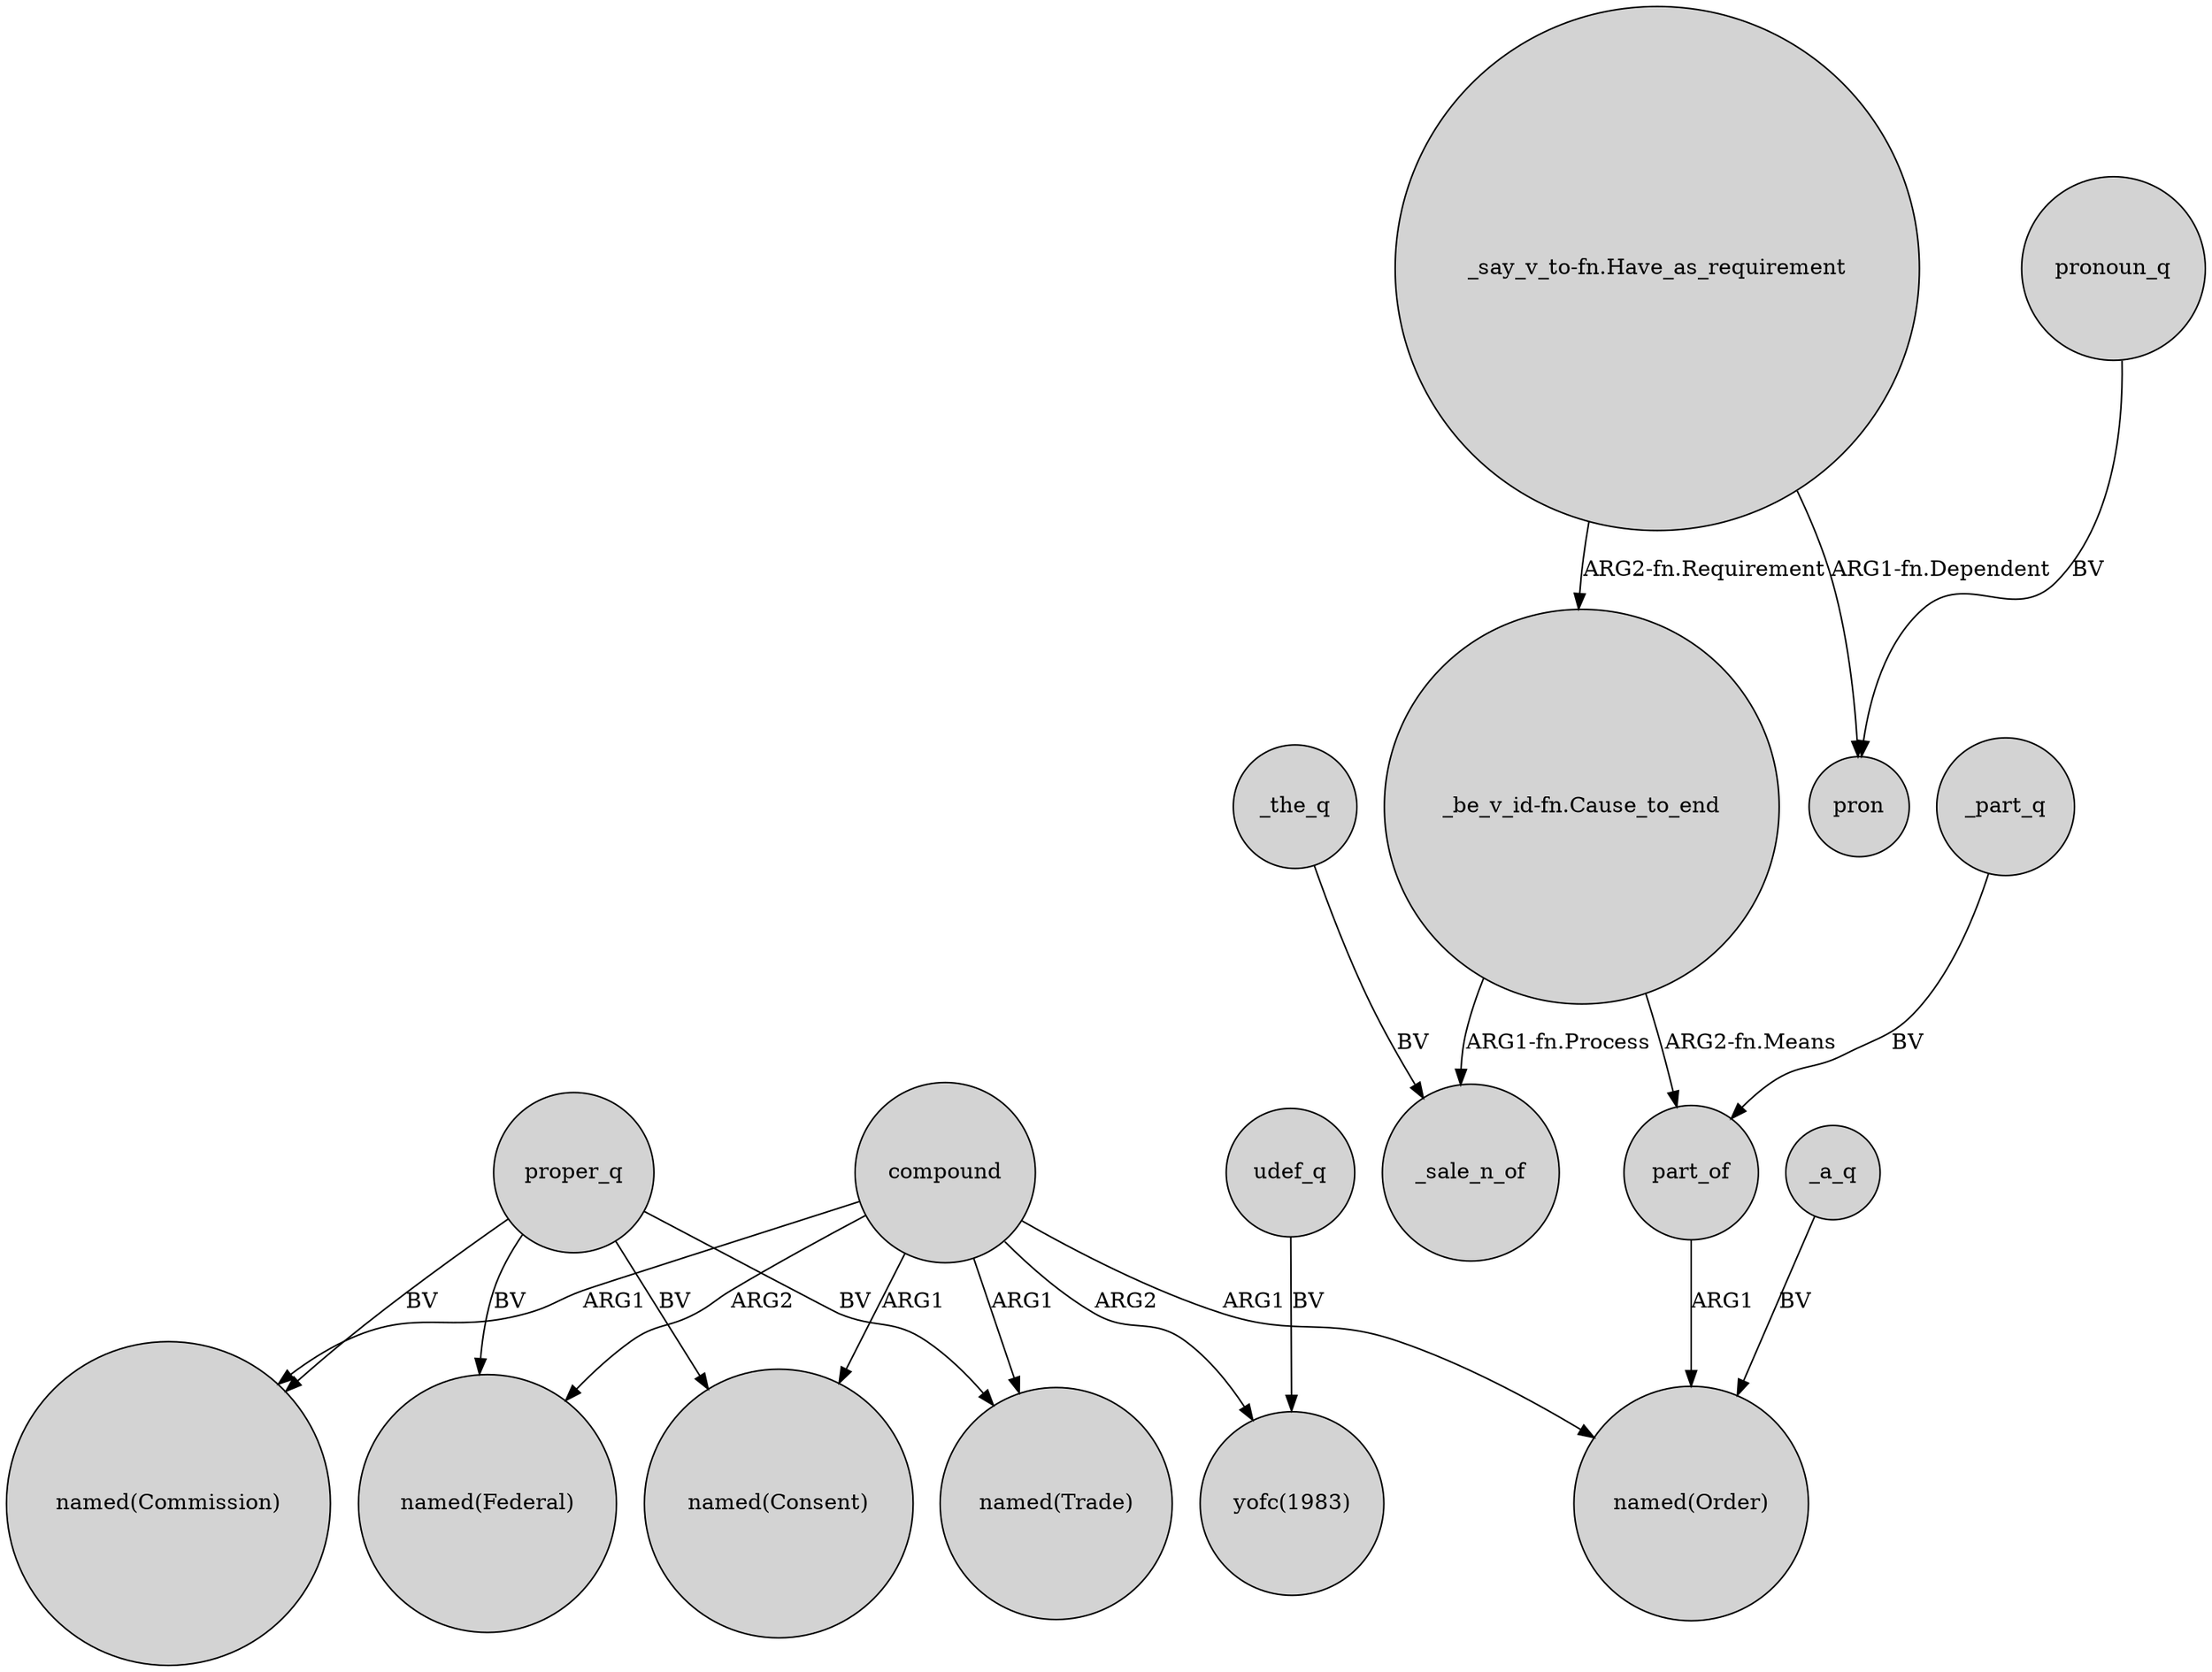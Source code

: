 digraph {
	node [shape=circle style=filled]
	compound -> "yofc(1983)" [label=ARG2]
	proper_q -> "named(Consent)" [label=BV]
	part_of -> "named(Order)" [label=ARG1]
	compound -> "named(Commission)" [label=ARG1]
	"_be_v_id-fn.Cause_to_end" -> part_of [label="ARG2-fn.Means"]
	"_be_v_id-fn.Cause_to_end" -> _sale_n_of [label="ARG1-fn.Process"]
	compound -> "named(Federal)" [label=ARG2]
	proper_q -> "named(Federal)" [label=BV]
	proper_q -> "named(Commission)" [label=BV]
	"_say_v_to-fn.Have_as_requirement" -> "_be_v_id-fn.Cause_to_end" [label="ARG2-fn.Requirement"]
	pronoun_q -> pron [label=BV]
	_a_q -> "named(Order)" [label=BV]
	compound -> "named(Trade)" [label=ARG1]
	_part_q -> part_of [label=BV]
	proper_q -> "named(Trade)" [label=BV]
	"_say_v_to-fn.Have_as_requirement" -> pron [label="ARG1-fn.Dependent"]
	compound -> "named(Consent)" [label=ARG1]
	compound -> "named(Order)" [label=ARG1]
	_the_q -> _sale_n_of [label=BV]
	udef_q -> "yofc(1983)" [label=BV]
}
